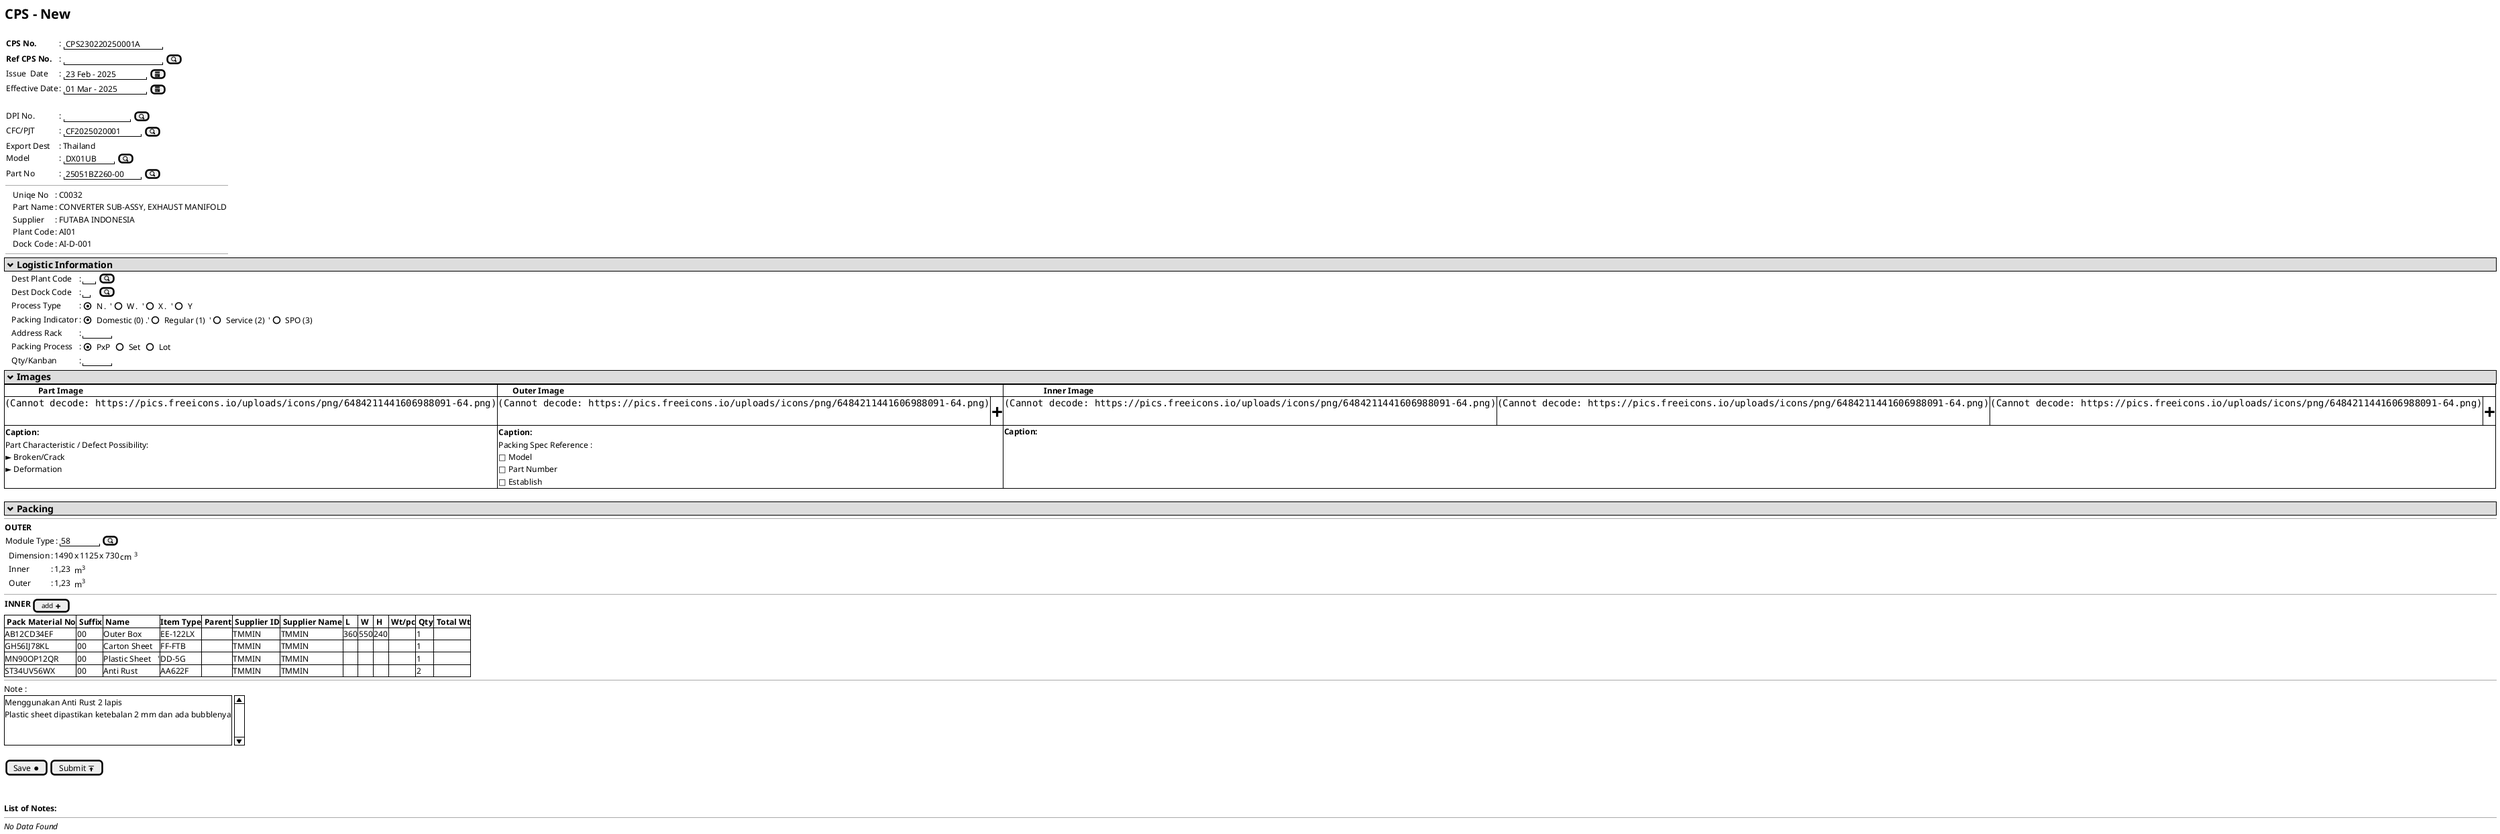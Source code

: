 @startuml
@startsalt
{
  {
    <b><size:20>CPS - New
    .
    {
      {
        <b>CPS No.      |: {|" CPS230220250001A " |}
        <b>Ref CPS No.  |: {|"                  "| [<&magnifying-glass>]}| *
        Issue  Date     |: {| " 23 Feb - 2025 " | [<&calendar>]|}
        Effective Date  |: {| " 01 Mar - 2025 " | [<&calendar>]|}
        .
        DPI No.        |: {|"            " | [<&magnifying-glass>]}| *
        CFC/PJT        |: {|" CF2025020001 "  | [<&magnifying-glass>]}
        Export Dest    |: | Thailand |*
        Model          |: {|" DX01UB  "  | [<&magnifying-glass>]}
        Part No        |: {|" 25051BZ260-00" | [<&magnifying-glass>]}
      }
      --
      {
        .|.|Uniqe No    |: |C0032|*
        .|.|Part Name   |: |CONVERTER SUB-ASSY, EXHAUST MANIFOLD                    |*
        .|.|Supplier    |: |FUTABA INDONESIA|*
        .|.|Plant Code  |: | AI01|*
        .|.|Dock Code   |: | AI-D-001|*
      }
      --
    }
  }
  {*
    <b><size:14> <&chevron-bottom> Logistic Information
  }
  {
     .|.|Dest Plant Code    |: | "  "|[<&magnifying-glass>]|*
     .|.|Dest Dock Code     |: | " "|[<&magnifying-glass>]|*
     .|.|Process Type       |: {|(X)N|.  '|()W|.  '|()X|.  '|()Y|.|}*
     .|.|Packing Indicator  |: {| (X)Domestic (0) .'|()Regular (1)  '| ()Service (2)  '| ()SPO (3)  |}*
     .|.|Address Rack       |: |"     "|*
     .|.|Packing Process    |: {| (X)PxP|.|()Set|.|()Lot|.|}*
     .|.|Qty/Kanban         |: |"     "|*
  }
  {
  }
  {*
    <b><size:14> <&chevron-bottom> Images
  }
  {#
    |<b>                Part Image|<b>       Outer Image|*|<b>                   Inner Image|*|*|*|*
    |<img:https://pics.freeicons.io/uploads/icons/png/6484211441606988091-64.png>|<img:https://pics.freeicons.io/uploads/icons/png/6484211441606988091-64.png>|<size:30><b>+|<img:https://pics.freeicons.io/uploads/icons/png/6484211441606988091-64.png>|<img:https://pics.freeicons.io/uploads/icons/png/6484211441606988091-64.png>|<img:https://pics.freeicons.io/uploads/icons/png/6484211441606988091-64.png>|<size:30><b>+|*
    |{ 
       <b>Caption: 
       Part Characteristic / Defect Possibility:
       ► Broken/Crack
       ► Deformation 
    }|{ 
       <b>Caption: 
       Packing Spec Reference :        
       □ Model 
       □ Part Number
       □ Establish
    }|*|<b>Caption: |*|*|*|*
  }
  .
  {*
    <b><size:14> <&chevron-bottom> Packing
  }
  --
  {
    '1490	1125	730
    <b>OUTER
    { Module Type     |: |"  58   " | [<&magnifying-glass>] | }*  
    {
      .| Dimension     |: | 1490 | x | 1125 | x | 730 | cm <sup>3</sup> |*
      .| Inner         |: | 1,23 | m<sup>3</sup>                      |*
      .| Outer         |: | 1,23 | m<sup>3</sup>                      |*
    }
  }
  --
  {
    |<b>INNER   | [<size:10>add <&plus>] |*
  }
  {#
    |<b> Pack Material No     |<b> Suffix |<b> Name         |<b>Item Type |<b> Parent    |<b> Supplier ID |<b> Supplier Name |<b> L  |<b> W  |<b> H  |<b> Wt/pc |<b> Qty |<b> Total Wt |*
    | AB12CD34EF             | 00        | Outer Box        | EE-122LX    |             .| TMMIN          | TMMIN             |360    |550    |240    |         .| 1      |           . |*
    | GH56IJ78KL             | 00        | Carton Sheet     | FF-FTB      |             .| TMMIN          | TMMIN             |.      |.      |.      |         .| 1      |           . |*
    | MN90OP12QR             | 00        | Plastic Sheet   '| DD-5G       |             .| TMMIN          | TMMIN             |.      |.      |.      |         .| 1      |           . |*
    | ST34UV56WX             | 00        | Anti Rust        | AA622F      |             .| TMMIN          | TMMIN             |.      |.      |.      |         .| 2      |           . |*
  }
  --
  Note :
  {SI
    Menggunakan Anti Rust 2 lapis 
    Plastic sheet dipastikan ketebalan 2 mm dan ada bubblenya 
    .
    .
  }
  .
  {[Save <&media-record>] | [Submit <&data-transfer-upload>]}
  .
  .
  <b>List of Notes:
  --
  <i>No Data Found 
}
@endsalt
@enduml
